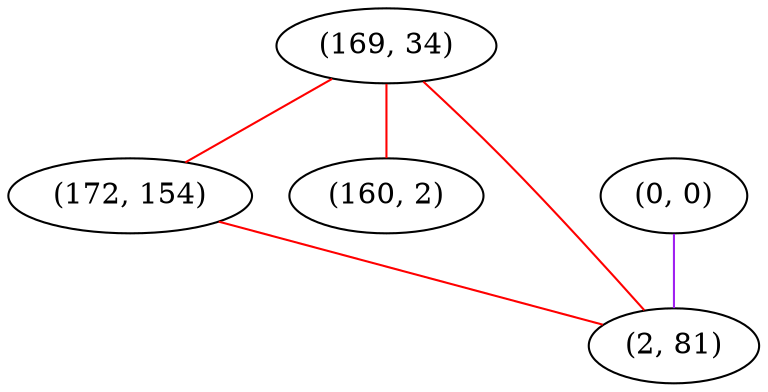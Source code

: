 graph "" {
"(169, 34)";
"(172, 154)";
"(0, 0)";
"(160, 2)";
"(2, 81)";
"(169, 34)" -- "(172, 154)"  [color=red, key=0, weight=1];
"(169, 34)" -- "(160, 2)"  [color=red, key=0, weight=1];
"(169, 34)" -- "(2, 81)"  [color=red, key=0, weight=1];
"(172, 154)" -- "(2, 81)"  [color=red, key=0, weight=1];
"(0, 0)" -- "(2, 81)"  [color=purple, key=0, weight=4];
}
